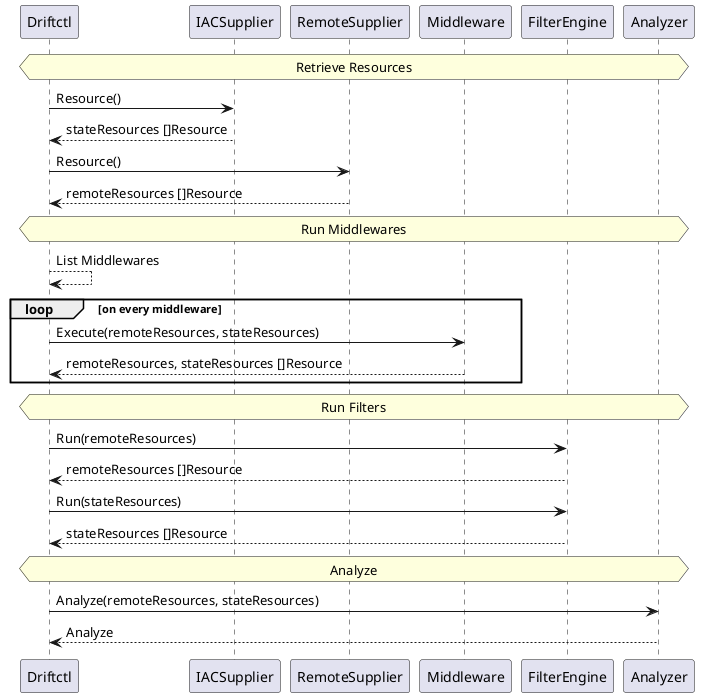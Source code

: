 @startuml
hnote across: Retrieve Resources
Driftctl -> IACSupplier: Resource()
IACSupplier --> Driftctl: stateResources []Resource
Driftctl -> RemoteSupplier: Resource()
RemoteSupplier --> Driftctl: remoteResources []Resource

hnote across: Run Middlewares
Driftctl --> Driftctl: List Middlewares
loop on every middleware
Driftctl -> Middleware: Execute(remoteResources, stateResources)
Middleware --> Driftctl: remoteResources, stateResources []Resource
end

hnote across: Run Filters
Driftctl -> FilterEngine: Run(remoteResources)
FilterEngine --> Driftctl: remoteResources []Resource
Driftctl -> FilterEngine: Run(stateResources)
FilterEngine --> Driftctl: stateResources []Resource

hnote across: Analyze
Driftctl -> Analyzer: Analyze(remoteResources, stateResources)
Analyzer --> Driftctl: Analyze


@enduml
